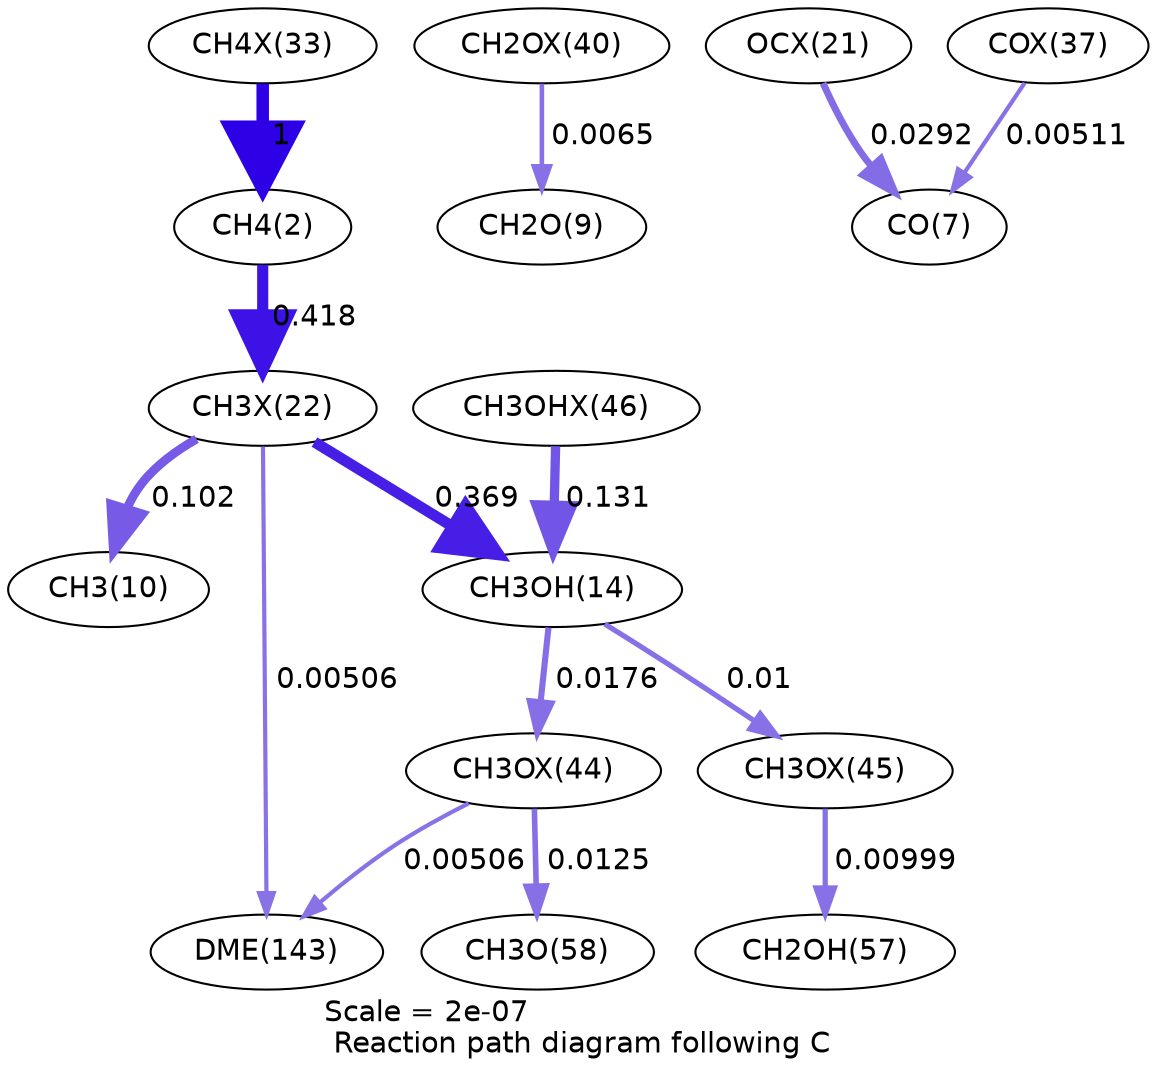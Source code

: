 digraph reaction_paths {
center=1;
s42 -> s4[fontname="Helvetica", penwidth=6, arrowsize=3, color="0.7, 1.5, 0.9"
, label=" 1"];
s4 -> s37[fontname="Helvetica", penwidth=5.34, arrowsize=2.67, color="0.7, 0.918, 0.9"
, label=" 0.418"];
s37 -> s12[fontname="Helvetica", penwidth=4.27, arrowsize=2.14, color="0.7, 0.602, 0.9"
, label=" 0.102"];
s37 -> s16[fontname="Helvetica", penwidth=5.25, arrowsize=2.62, color="0.7, 0.869, 0.9"
, label=" 0.369"];
s37 -> s25[fontname="Helvetica", penwidth=2.01, arrowsize=1, color="0.7, 0.505, 0.9"
, label=" 0.00506"];
s51 -> s16[fontname="Helvetica", penwidth=4.47, arrowsize=2.23, color="0.7, 0.631, 0.9"
, label=" 0.131"];
s16 -> s49[fontname="Helvetica", penwidth=2.95, arrowsize=1.48, color="0.7, 0.518, 0.9"
, label=" 0.0176"];
s16 -> s50[fontname="Helvetica", penwidth=2.52, arrowsize=1.26, color="0.7, 0.51, 0.9"
, label=" 0.01"];
s49 -> s25[fontname="Helvetica", penwidth=2.01, arrowsize=1, color="0.7, 0.505, 0.9"
, label=" 0.00506"];
s49 -> s23[fontname="Helvetica", penwidth=2.69, arrowsize=1.35, color="0.7, 0.513, 0.9"
, label=" 0.0125"];
s50 -> s22[fontname="Helvetica", penwidth=2.52, arrowsize=1.26, color="0.7, 0.51, 0.9"
, label=" 0.00999"];
s48 -> s11[fontname="Helvetica", penwidth=2.2, arrowsize=1.1, color="0.7, 0.507, 0.9"
, label=" 0.0065"];
s36 -> s9[fontname="Helvetica", penwidth=3.33, arrowsize=1.67, color="0.7, 0.529, 0.9"
, label=" 0.0292"];
s46 -> s9[fontname="Helvetica", penwidth=2.02, arrowsize=1.01, color="0.7, 0.505, 0.9"
, label=" 0.00511"];
s4 [ fontname="Helvetica", label="CH4(2)"];
s9 [ fontname="Helvetica", label="CO(7)"];
s11 [ fontname="Helvetica", label="CH2O(9)"];
s12 [ fontname="Helvetica", label="CH3(10)"];
s16 [ fontname="Helvetica", label="CH3OH(14)"];
s22 [ fontname="Helvetica", label="CH2OH(57)"];
s23 [ fontname="Helvetica", label="CH3O(58)"];
s25 [ fontname="Helvetica", label="DME(143)"];
s36 [ fontname="Helvetica", label="OCX(21)"];
s37 [ fontname="Helvetica", label="CH3X(22)"];
s42 [ fontname="Helvetica", label="CH4X(33)"];
s46 [ fontname="Helvetica", label="COX(37)"];
s48 [ fontname="Helvetica", label="CH2OX(40)"];
s49 [ fontname="Helvetica", label="CH3OX(44)"];
s50 [ fontname="Helvetica", label="CH3OX(45)"];
s51 [ fontname="Helvetica", label="CH3OHX(46)"];
 label = "Scale = 2e-07\l Reaction path diagram following C";
 fontname = "Helvetica";
}
